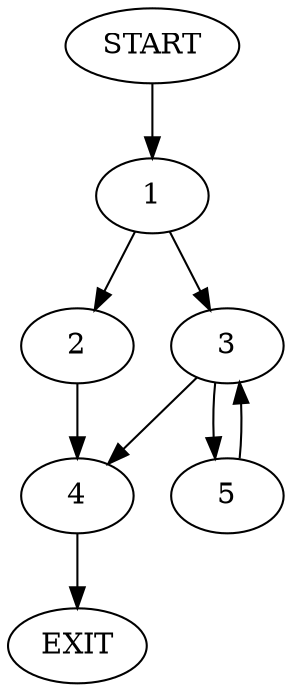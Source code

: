 digraph {
0 [label="START"]
6 [label="EXIT"]
0 -> 1
1 -> 2
1 -> 3
2 -> 4
3 -> 4
3 -> 5
4 -> 6
5 -> 3
}
